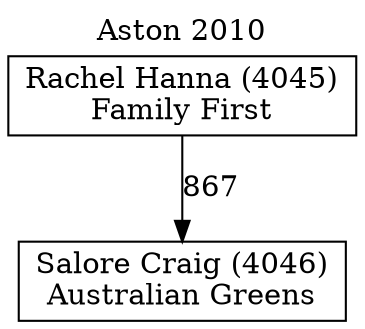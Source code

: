 // House preference flow
digraph "Salore Craig (4046)_Aston_2010" {
	graph [label="Aston 2010" labelloc=t mclimit=10]
	node [shape=box]
	"Rachel Hanna (4045)" [label="Rachel Hanna (4045)
Family First"]
	"Salore Craig (4046)" [label="Salore Craig (4046)
Australian Greens"]
	"Rachel Hanna (4045)" -> "Salore Craig (4046)" [label=867]
}
